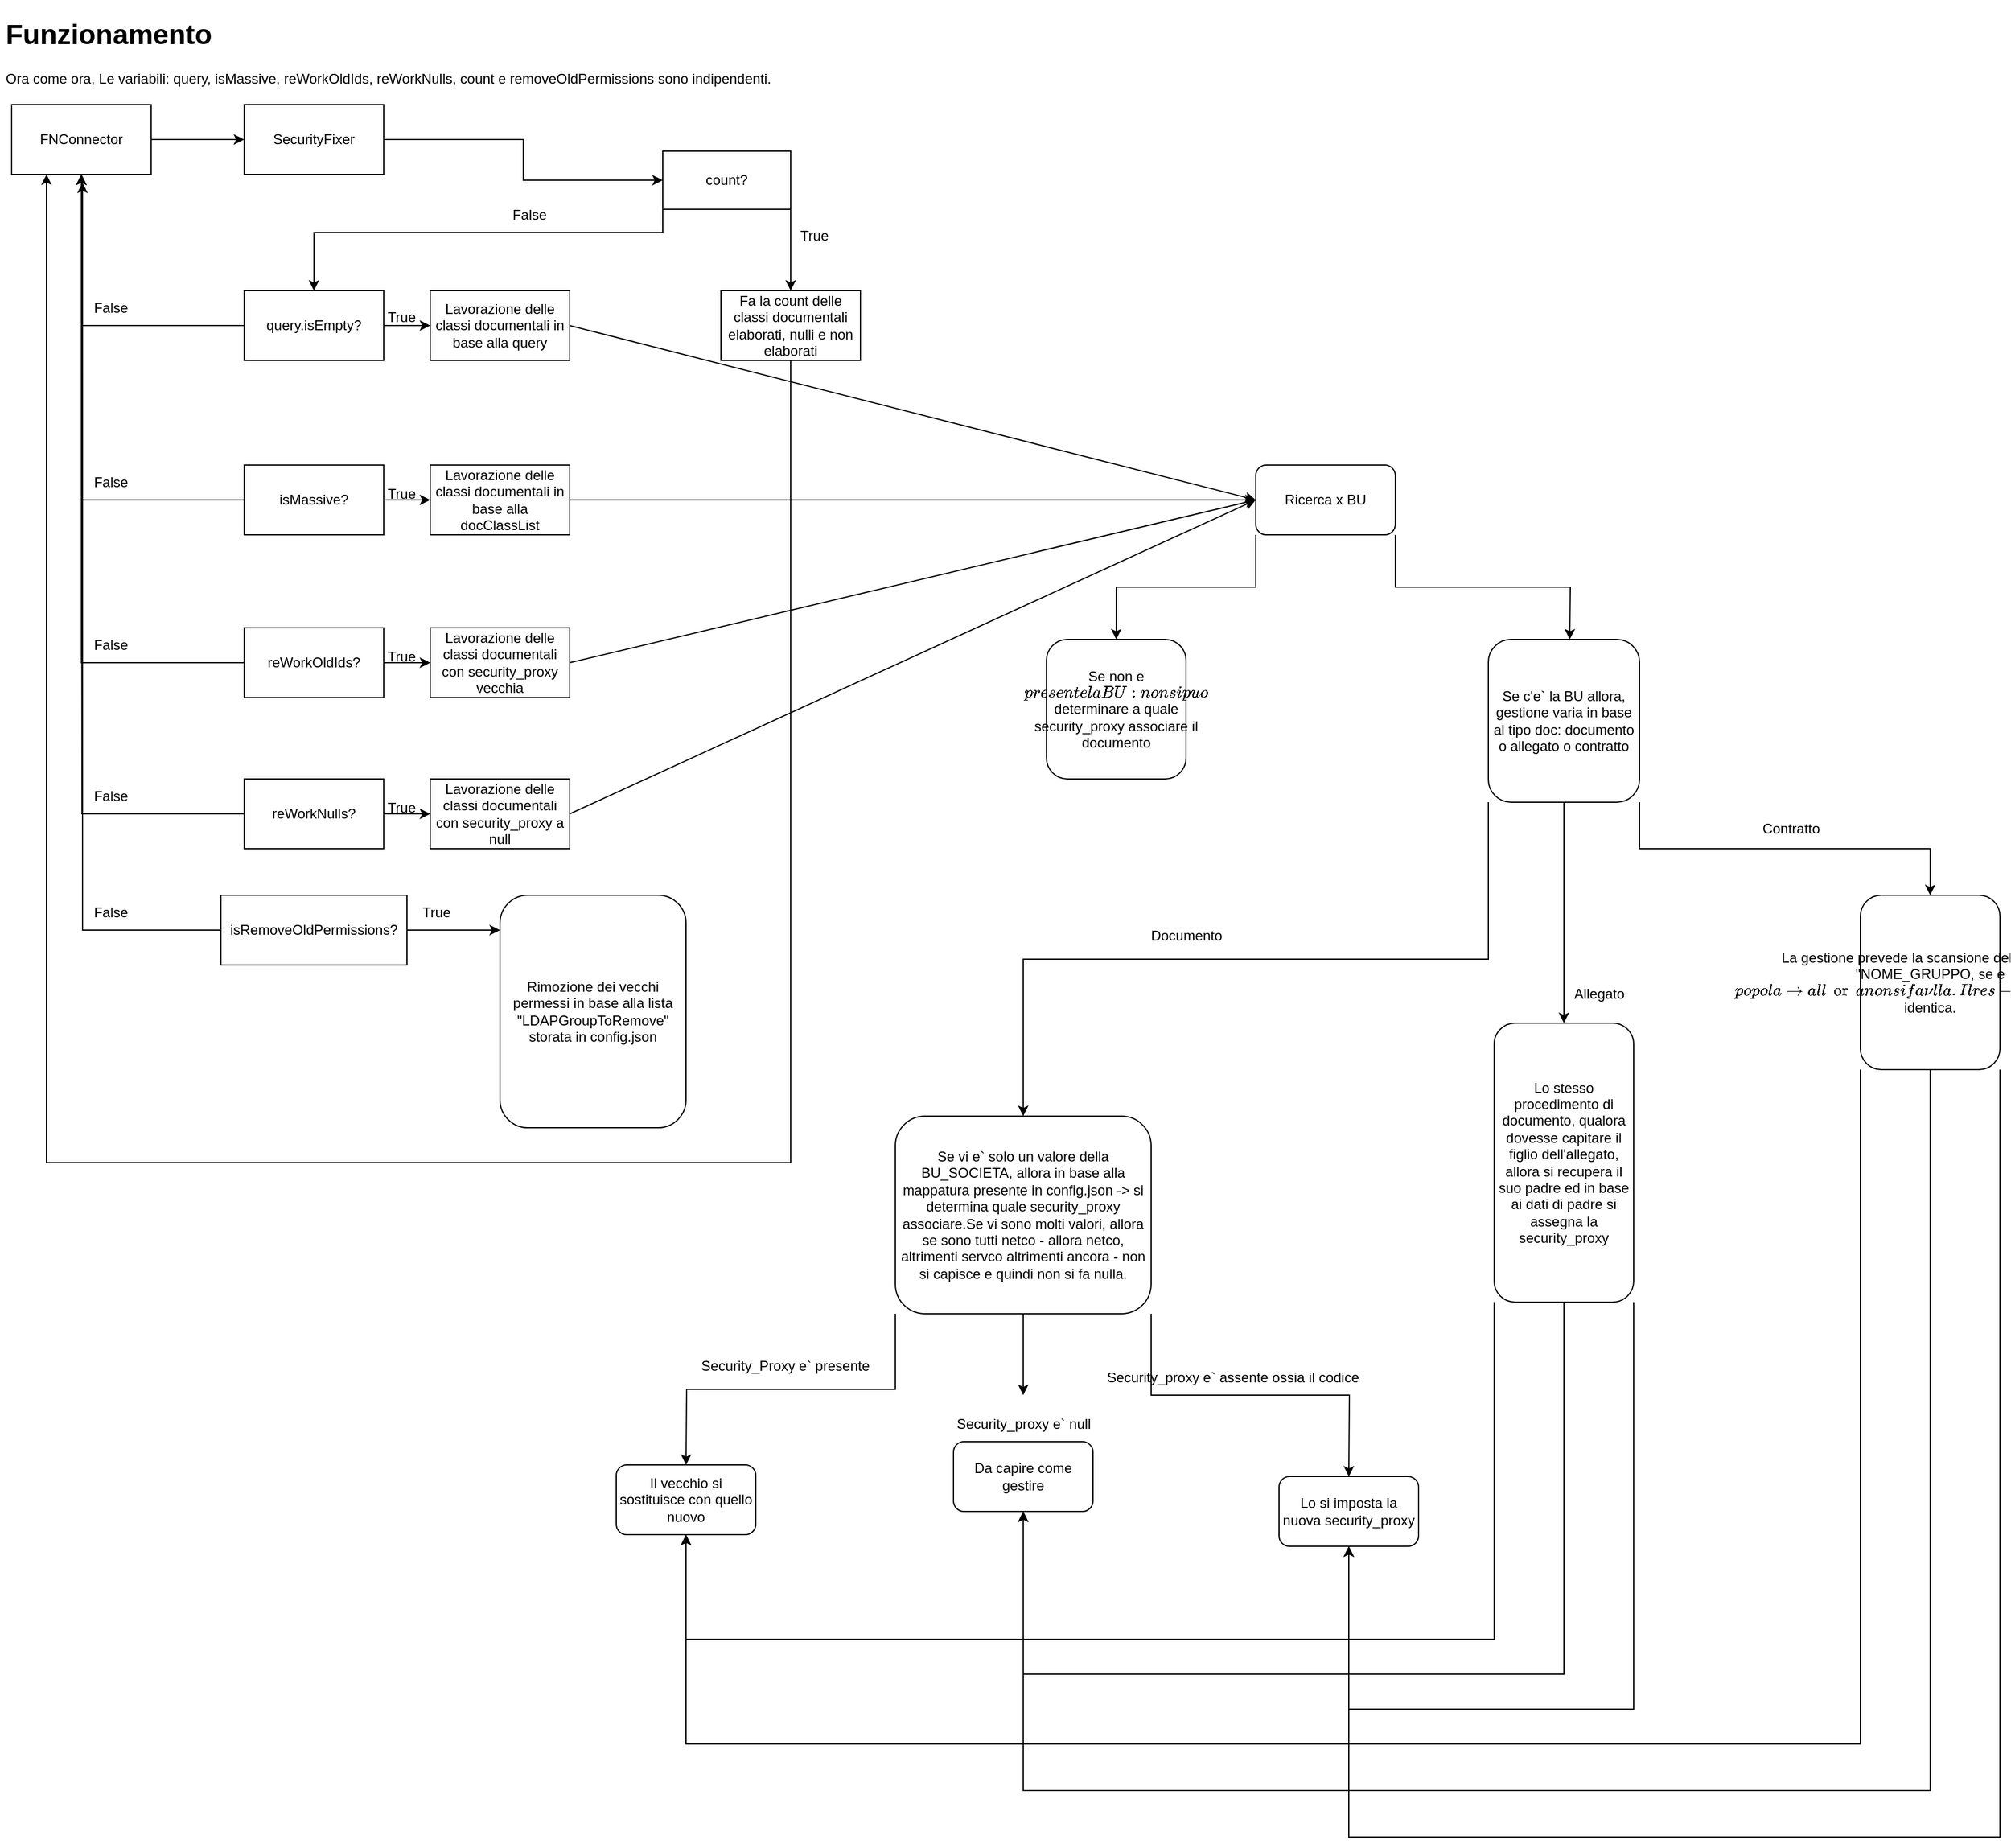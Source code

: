 <mxfile version="24.6.4" type="device">
  <diagram id="C5RBs43oDa-KdzZeNtuy" name="Page-1">
    <mxGraphModel dx="1426" dy="751" grid="1" gridSize="10" guides="1" tooltips="1" connect="1" arrows="1" fold="1" page="1" pageScale="1" pageWidth="3300" pageHeight="4681" math="0" shadow="0">
      <root>
        <mxCell id="WIyWlLk6GJQsqaUBKTNV-0" />
        <mxCell id="WIyWlLk6GJQsqaUBKTNV-1" parent="WIyWlLk6GJQsqaUBKTNV-0" />
        <mxCell id="WIyWlLk6GJQsqaUBKTNV-4" value="Yes" style="rounded=0;html=1;jettySize=auto;orthogonalLoop=1;fontSize=11;endArrow=block;endFill=0;endSize=8;strokeWidth=1;shadow=0;labelBackgroundColor=none;edgeStyle=orthogonalEdgeStyle;" parent="WIyWlLk6GJQsqaUBKTNV-1" edge="1">
          <mxGeometry y="20" relative="1" as="geometry">
            <mxPoint as="offset" />
            <mxPoint x="220.0" y="250" as="sourcePoint" />
          </mxGeometry>
        </mxCell>
        <mxCell id="WIyWlLk6GJQsqaUBKTNV-8" value="No" style="rounded=0;html=1;jettySize=auto;orthogonalLoop=1;fontSize=11;endArrow=block;endFill=0;endSize=8;strokeWidth=1;shadow=0;labelBackgroundColor=none;edgeStyle=orthogonalEdgeStyle;" parent="WIyWlLk6GJQsqaUBKTNV-1" edge="1">
          <mxGeometry x="0.333" y="20" relative="1" as="geometry">
            <mxPoint as="offset" />
            <mxPoint x="220.0" y="370" as="sourcePoint" />
          </mxGeometry>
        </mxCell>
        <mxCell id="WIyWlLk6GJQsqaUBKTNV-9" value="Yes" style="edgeStyle=orthogonalEdgeStyle;rounded=0;html=1;jettySize=auto;orthogonalLoop=1;fontSize=11;endArrow=block;endFill=0;endSize=8;strokeWidth=1;shadow=0;labelBackgroundColor=none;" parent="WIyWlLk6GJQsqaUBKTNV-1" edge="1">
          <mxGeometry y="10" relative="1" as="geometry">
            <mxPoint as="offset" />
            <mxPoint x="270.0" y="330" as="sourcePoint" />
          </mxGeometry>
        </mxCell>
        <mxCell id="0" value="&lt;h1&gt;Funzionamento&lt;/h1&gt;&lt;p&gt;Ora come ora, Le variabili: query, isMassive, reWorkOldIds, reWorkNulls, count e removeOldPermissions sono indipendenti.&lt;/p&gt;" style="text;html=1;strokeColor=none;fillColor=none;spacing=5;spacingTop=-20;whiteSpace=wrap;overflow=hidden;rounded=0;" parent="WIyWlLk6GJQsqaUBKTNV-1" vertex="1">
          <mxGeometry x="10" y="10" width="770" height="120" as="geometry" />
        </mxCell>
        <mxCell id="3" value="" style="edgeStyle=orthogonalEdgeStyle;rounded=0;orthogonalLoop=1;jettySize=auto;html=1;" parent="WIyWlLk6GJQsqaUBKTNV-1" source="1" target="2" edge="1">
          <mxGeometry relative="1" as="geometry" />
        </mxCell>
        <mxCell id="1" value="FNConnector" style="rounded=0;whiteSpace=wrap;html=1;" parent="WIyWlLk6GJQsqaUBKTNV-1" vertex="1">
          <mxGeometry x="20" y="90" width="120" height="60" as="geometry" />
        </mxCell>
        <mxCell id="2JPR-GX0ekPzSGuHzvnp-21" style="edgeStyle=orthogonalEdgeStyle;rounded=0;orthogonalLoop=1;jettySize=auto;html=1;exitX=1;exitY=0.5;exitDx=0;exitDy=0;" parent="WIyWlLk6GJQsqaUBKTNV-1" source="2" target="2JPR-GX0ekPzSGuHzvnp-18" edge="1">
          <mxGeometry relative="1" as="geometry" />
        </mxCell>
        <mxCell id="2" value="SecurityFixer" style="whiteSpace=wrap;html=1;rounded=0;" parent="WIyWlLk6GJQsqaUBKTNV-1" vertex="1">
          <mxGeometry x="220" y="90" width="120" height="60" as="geometry" />
        </mxCell>
        <mxCell id="2JPR-GX0ekPzSGuHzvnp-34" style="edgeStyle=orthogonalEdgeStyle;rounded=0;orthogonalLoop=1;jettySize=auto;html=1;" parent="WIyWlLk6GJQsqaUBKTNV-1" source="4" edge="1">
          <mxGeometry relative="1" as="geometry">
            <mxPoint x="380" y="280" as="targetPoint" />
          </mxGeometry>
        </mxCell>
        <mxCell id="4" value="query.isEmpty?" style="whiteSpace=wrap;html=1;rounded=0;" parent="WIyWlLk6GJQsqaUBKTNV-1" vertex="1">
          <mxGeometry x="220" y="250" width="120" height="60" as="geometry" />
        </mxCell>
        <mxCell id="6" value="" style="endArrow=classic;html=1;rounded=0;entryX=0.5;entryY=1;entryDx=0;entryDy=0;exitX=0;exitY=0.5;exitDx=0;exitDy=0;" parent="WIyWlLk6GJQsqaUBKTNV-1" source="4" target="1" edge="1">
          <mxGeometry width="50" height="50" relative="1" as="geometry">
            <mxPoint x="130" y="290" as="sourcePoint" />
            <mxPoint x="180" y="240" as="targetPoint" />
            <Array as="points">
              <mxPoint x="80" y="280" />
            </Array>
          </mxGeometry>
        </mxCell>
        <mxCell id="2JPR-GX0ekPzSGuHzvnp-41" style="edgeStyle=orthogonalEdgeStyle;rounded=0;orthogonalLoop=1;jettySize=auto;html=1;entryX=0;entryY=0.5;entryDx=0;entryDy=0;" parent="WIyWlLk6GJQsqaUBKTNV-1" source="2JPR-GX0ekPzSGuHzvnp-11" target="2JPR-GX0ekPzSGuHzvnp-38" edge="1">
          <mxGeometry relative="1" as="geometry" />
        </mxCell>
        <mxCell id="2JPR-GX0ekPzSGuHzvnp-11" value="isMassive?" style="rounded=0;whiteSpace=wrap;html=1;" parent="WIyWlLk6GJQsqaUBKTNV-1" vertex="1">
          <mxGeometry x="220" y="400" width="120" height="60" as="geometry" />
        </mxCell>
        <mxCell id="2JPR-GX0ekPzSGuHzvnp-12" value="" style="endArrow=classic;html=1;rounded=0;exitX=0;exitY=0.5;exitDx=0;exitDy=0;entryX=0.5;entryY=1;entryDx=0;entryDy=0;" parent="WIyWlLk6GJQsqaUBKTNV-1" source="2JPR-GX0ekPzSGuHzvnp-11" target="1" edge="1">
          <mxGeometry width="50" height="50" relative="1" as="geometry">
            <mxPoint x="390" y="490" as="sourcePoint" />
            <mxPoint x="79" y="160" as="targetPoint" />
            <Array as="points">
              <mxPoint x="80" y="430" />
            </Array>
          </mxGeometry>
        </mxCell>
        <mxCell id="2JPR-GX0ekPzSGuHzvnp-42" style="edgeStyle=orthogonalEdgeStyle;rounded=0;orthogonalLoop=1;jettySize=auto;html=1;entryX=0;entryY=0.5;entryDx=0;entryDy=0;" parent="WIyWlLk6GJQsqaUBKTNV-1" source="2JPR-GX0ekPzSGuHzvnp-15" target="2JPR-GX0ekPzSGuHzvnp-39" edge="1">
          <mxGeometry relative="1" as="geometry" />
        </mxCell>
        <mxCell id="2JPR-GX0ekPzSGuHzvnp-15" value="reWorkOldIds?" style="rounded=0;whiteSpace=wrap;html=1;" parent="WIyWlLk6GJQsqaUBKTNV-1" vertex="1">
          <mxGeometry x="220" y="540" width="120" height="60" as="geometry" />
        </mxCell>
        <mxCell id="2JPR-GX0ekPzSGuHzvnp-16" value="" style="endArrow=classic;html=1;rounded=0;exitX=0;exitY=0.5;exitDx=0;exitDy=0;entryX=0.5;entryY=1;entryDx=0;entryDy=0;" parent="WIyWlLk6GJQsqaUBKTNV-1" source="2JPR-GX0ekPzSGuHzvnp-15" target="1" edge="1">
          <mxGeometry width="50" height="50" relative="1" as="geometry">
            <mxPoint x="390" y="590" as="sourcePoint" />
            <mxPoint x="80" y="160" as="targetPoint" />
            <Array as="points">
              <mxPoint x="80" y="570" />
            </Array>
          </mxGeometry>
        </mxCell>
        <mxCell id="2JPR-GX0ekPzSGuHzvnp-19" style="edgeStyle=orthogonalEdgeStyle;rounded=0;orthogonalLoop=1;jettySize=auto;html=1;exitX=0;exitY=1;exitDx=0;exitDy=0;entryX=0.5;entryY=0;entryDx=0;entryDy=0;" parent="WIyWlLk6GJQsqaUBKTNV-1" source="2JPR-GX0ekPzSGuHzvnp-18" target="4" edge="1">
          <mxGeometry relative="1" as="geometry">
            <mxPoint x="280" y="200" as="targetPoint" />
            <Array as="points">
              <mxPoint x="580" y="200" />
              <mxPoint x="280" y="200" />
            </Array>
          </mxGeometry>
        </mxCell>
        <mxCell id="2JPR-GX0ekPzSGuHzvnp-22" style="edgeStyle=orthogonalEdgeStyle;rounded=0;orthogonalLoop=1;jettySize=auto;html=1;exitX=1;exitY=1;exitDx=0;exitDy=0;" parent="WIyWlLk6GJQsqaUBKTNV-1" source="2JPR-GX0ekPzSGuHzvnp-18" edge="1">
          <mxGeometry relative="1" as="geometry">
            <mxPoint x="690" y="250" as="targetPoint" />
          </mxGeometry>
        </mxCell>
        <mxCell id="2JPR-GX0ekPzSGuHzvnp-18" value="count?" style="rounded=0;whiteSpace=wrap;html=1;" parent="WIyWlLk6GJQsqaUBKTNV-1" vertex="1">
          <mxGeometry x="580" y="130" width="110" height="50" as="geometry" />
        </mxCell>
        <mxCell id="2JPR-GX0ekPzSGuHzvnp-20" value="False" style="text;html=1;align=center;verticalAlign=middle;resizable=0;points=[];autosize=1;strokeColor=none;fillColor=none;" parent="WIyWlLk6GJQsqaUBKTNV-1" vertex="1">
          <mxGeometry x="440" y="170" width="50" height="30" as="geometry" />
        </mxCell>
        <mxCell id="2JPR-GX0ekPzSGuHzvnp-23" value="Fa la count delle classi documentali elaborati, nulli e non elaborati" style="whiteSpace=wrap;html=1;" parent="WIyWlLk6GJQsqaUBKTNV-1" vertex="1">
          <mxGeometry x="630" y="250" width="120" height="60" as="geometry" />
        </mxCell>
        <mxCell id="2JPR-GX0ekPzSGuHzvnp-24" value="True" style="text;html=1;align=center;verticalAlign=middle;resizable=0;points=[];autosize=1;strokeColor=none;fillColor=none;" parent="WIyWlLk6GJQsqaUBKTNV-1" vertex="1">
          <mxGeometry x="685" y="188" width="50" height="30" as="geometry" />
        </mxCell>
        <mxCell id="2JPR-GX0ekPzSGuHzvnp-28" value="False" style="text;html=1;align=center;verticalAlign=middle;resizable=0;points=[];autosize=1;strokeColor=none;fillColor=none;" parent="WIyWlLk6GJQsqaUBKTNV-1" vertex="1">
          <mxGeometry x="80" y="250" width="50" height="30" as="geometry" />
        </mxCell>
        <mxCell id="2JPR-GX0ekPzSGuHzvnp-29" value="False" style="text;html=1;align=center;verticalAlign=middle;resizable=0;points=[];autosize=1;strokeColor=none;fillColor=none;" parent="WIyWlLk6GJQsqaUBKTNV-1" vertex="1">
          <mxGeometry x="80" y="400" width="50" height="30" as="geometry" />
        </mxCell>
        <mxCell id="2JPR-GX0ekPzSGuHzvnp-30" value="False" style="text;html=1;align=center;verticalAlign=middle;resizable=0;points=[];autosize=1;strokeColor=none;fillColor=none;" parent="WIyWlLk6GJQsqaUBKTNV-1" vertex="1">
          <mxGeometry x="80" y="540" width="50" height="30" as="geometry" />
        </mxCell>
        <mxCell id="2JPR-GX0ekPzSGuHzvnp-32" style="edgeStyle=orthogonalEdgeStyle;rounded=0;orthogonalLoop=1;jettySize=auto;html=1;" parent="WIyWlLk6GJQsqaUBKTNV-1" source="2JPR-GX0ekPzSGuHzvnp-31" edge="1">
          <mxGeometry relative="1" as="geometry">
            <mxPoint x="80.0" y="150" as="targetPoint" />
          </mxGeometry>
        </mxCell>
        <mxCell id="2JPR-GX0ekPzSGuHzvnp-43" style="edgeStyle=orthogonalEdgeStyle;rounded=0;orthogonalLoop=1;jettySize=auto;html=1;entryX=0;entryY=0.5;entryDx=0;entryDy=0;" parent="WIyWlLk6GJQsqaUBKTNV-1" source="2JPR-GX0ekPzSGuHzvnp-31" target="2JPR-GX0ekPzSGuHzvnp-40" edge="1">
          <mxGeometry relative="1" as="geometry" />
        </mxCell>
        <mxCell id="2JPR-GX0ekPzSGuHzvnp-31" value="reWorkNulls?" style="rounded=0;whiteSpace=wrap;html=1;" parent="WIyWlLk6GJQsqaUBKTNV-1" vertex="1">
          <mxGeometry x="220" y="670" width="120" height="60" as="geometry" />
        </mxCell>
        <mxCell id="2JPR-GX0ekPzSGuHzvnp-33" value="False" style="text;html=1;align=center;verticalAlign=middle;resizable=0;points=[];autosize=1;strokeColor=none;fillColor=none;" parent="WIyWlLk6GJQsqaUBKTNV-1" vertex="1">
          <mxGeometry x="80" y="670" width="50" height="30" as="geometry" />
        </mxCell>
        <mxCell id="2JPR-GX0ekPzSGuHzvnp-36" value="Lavorazione delle classi documentali in base alla query" style="whiteSpace=wrap;html=1;" parent="WIyWlLk6GJQsqaUBKTNV-1" vertex="1">
          <mxGeometry x="380" y="250" width="120" height="60" as="geometry" />
        </mxCell>
        <mxCell id="2JPR-GX0ekPzSGuHzvnp-37" value="True" style="text;html=1;align=center;verticalAlign=middle;resizable=0;points=[];autosize=1;strokeColor=none;fillColor=none;" parent="WIyWlLk6GJQsqaUBKTNV-1" vertex="1">
          <mxGeometry x="330" y="258" width="50" height="30" as="geometry" />
        </mxCell>
        <mxCell id="2JPR-GX0ekPzSGuHzvnp-38" value="Lavorazione delle classi documentali in base alla docClassList" style="whiteSpace=wrap;html=1;" parent="WIyWlLk6GJQsqaUBKTNV-1" vertex="1">
          <mxGeometry x="380" y="400" width="120" height="60" as="geometry" />
        </mxCell>
        <mxCell id="2JPR-GX0ekPzSGuHzvnp-39" value="Lavorazione delle classi documentali con security_proxy vecchia" style="whiteSpace=wrap;html=1;" parent="WIyWlLk6GJQsqaUBKTNV-1" vertex="1">
          <mxGeometry x="380" y="540" width="120" height="60" as="geometry" />
        </mxCell>
        <mxCell id="2JPR-GX0ekPzSGuHzvnp-40" value="Lavorazione delle classi documentali con security_proxy a null" style="whiteSpace=wrap;html=1;" parent="WIyWlLk6GJQsqaUBKTNV-1" vertex="1">
          <mxGeometry x="380" y="670" width="120" height="60" as="geometry" />
        </mxCell>
        <mxCell id="2JPR-GX0ekPzSGuHzvnp-44" value="True" style="text;html=1;align=center;verticalAlign=middle;resizable=0;points=[];autosize=1;strokeColor=none;fillColor=none;" parent="WIyWlLk6GJQsqaUBKTNV-1" vertex="1">
          <mxGeometry x="330" y="410" width="50" height="30" as="geometry" />
        </mxCell>
        <mxCell id="2JPR-GX0ekPzSGuHzvnp-45" value="True" style="text;html=1;align=center;verticalAlign=middle;resizable=0;points=[];autosize=1;strokeColor=none;fillColor=none;" parent="WIyWlLk6GJQsqaUBKTNV-1" vertex="1">
          <mxGeometry x="330" y="550" width="50" height="30" as="geometry" />
        </mxCell>
        <mxCell id="2JPR-GX0ekPzSGuHzvnp-46" value="True" style="text;html=1;align=center;verticalAlign=middle;resizable=0;points=[];autosize=1;strokeColor=none;fillColor=none;" parent="WIyWlLk6GJQsqaUBKTNV-1" vertex="1">
          <mxGeometry x="330" y="680" width="50" height="30" as="geometry" />
        </mxCell>
        <mxCell id="7" value="" style="endArrow=classic;html=1;rounded=0;exitX=0.5;exitY=1;exitDx=0;exitDy=0;entryX=0.25;entryY=1;entryDx=0;entryDy=0;" parent="WIyWlLk6GJQsqaUBKTNV-1" source="2JPR-GX0ekPzSGuHzvnp-23" target="1" edge="1">
          <mxGeometry width="50" height="50" relative="1" as="geometry">
            <mxPoint x="700" y="330" as="sourcePoint" />
            <mxPoint x="40" y="800" as="targetPoint" />
            <Array as="points">
              <mxPoint x="690" y="1000" />
              <mxPoint x="50" y="1000" />
            </Array>
          </mxGeometry>
        </mxCell>
        <mxCell id="6mCcBnBt0rLraN_YXRSJ-7" value="" style="endArrow=classic;html=1;rounded=0;exitX=1;exitY=0.5;exitDx=0;exitDy=0;" parent="WIyWlLk6GJQsqaUBKTNV-1" source="2JPR-GX0ekPzSGuHzvnp-36" edge="1">
          <mxGeometry width="50" height="50" relative="1" as="geometry">
            <mxPoint x="770" y="490" as="sourcePoint" />
            <mxPoint x="1090" y="430" as="targetPoint" />
          </mxGeometry>
        </mxCell>
        <mxCell id="6mCcBnBt0rLraN_YXRSJ-8" value="" style="endArrow=classic;html=1;rounded=0;exitX=1;exitY=0.5;exitDx=0;exitDy=0;entryX=0;entryY=0.5;entryDx=0;entryDy=0;" parent="WIyWlLk6GJQsqaUBKTNV-1" source="2JPR-GX0ekPzSGuHzvnp-38" target="6mCcBnBt0rLraN_YXRSJ-11" edge="1">
          <mxGeometry width="50" height="50" relative="1" as="geometry">
            <mxPoint x="770" y="490" as="sourcePoint" />
            <mxPoint x="820" y="440" as="targetPoint" />
          </mxGeometry>
        </mxCell>
        <mxCell id="6mCcBnBt0rLraN_YXRSJ-9" value="" style="endArrow=classic;html=1;rounded=0;exitX=1;exitY=0.5;exitDx=0;exitDy=0;" parent="WIyWlLk6GJQsqaUBKTNV-1" source="2JPR-GX0ekPzSGuHzvnp-39" edge="1">
          <mxGeometry width="50" height="50" relative="1" as="geometry">
            <mxPoint x="770" y="490" as="sourcePoint" />
            <mxPoint x="1090" y="430" as="targetPoint" />
          </mxGeometry>
        </mxCell>
        <mxCell id="6mCcBnBt0rLraN_YXRSJ-10" value="" style="endArrow=classic;html=1;rounded=0;exitX=1;exitY=0.5;exitDx=0;exitDy=0;entryX=0;entryY=0.5;entryDx=0;entryDy=0;" parent="WIyWlLk6GJQsqaUBKTNV-1" source="2JPR-GX0ekPzSGuHzvnp-40" target="6mCcBnBt0rLraN_YXRSJ-11" edge="1">
          <mxGeometry width="50" height="50" relative="1" as="geometry">
            <mxPoint x="770" y="490" as="sourcePoint" />
            <mxPoint x="820" y="440" as="targetPoint" />
          </mxGeometry>
        </mxCell>
        <mxCell id="6mCcBnBt0rLraN_YXRSJ-12" style="edgeStyle=orthogonalEdgeStyle;rounded=0;orthogonalLoop=1;jettySize=auto;html=1;exitX=1;exitY=1;exitDx=0;exitDy=0;" parent="WIyWlLk6GJQsqaUBKTNV-1" source="6mCcBnBt0rLraN_YXRSJ-11" edge="1">
          <mxGeometry relative="1" as="geometry">
            <mxPoint x="1360" y="550" as="targetPoint" />
          </mxGeometry>
        </mxCell>
        <mxCell id="6mCcBnBt0rLraN_YXRSJ-13" style="edgeStyle=orthogonalEdgeStyle;rounded=0;orthogonalLoop=1;jettySize=auto;html=1;exitX=0;exitY=1;exitDx=0;exitDy=0;" parent="WIyWlLk6GJQsqaUBKTNV-1" source="6mCcBnBt0rLraN_YXRSJ-11" target="6mCcBnBt0rLraN_YXRSJ-14" edge="1">
          <mxGeometry relative="1" as="geometry">
            <mxPoint x="970" y="560" as="targetPoint" />
          </mxGeometry>
        </mxCell>
        <mxCell id="6mCcBnBt0rLraN_YXRSJ-11" value="Ricerca x BU" style="rounded=1;whiteSpace=wrap;html=1;" parent="WIyWlLk6GJQsqaUBKTNV-1" vertex="1">
          <mxGeometry x="1090" y="400" width="120" height="60" as="geometry" />
        </mxCell>
        <mxCell id="6mCcBnBt0rLraN_YXRSJ-14" value="Se non e` presente la BU: non si puo` determinare a quale security_proxy associare il documento" style="rounded=1;whiteSpace=wrap;html=1;" parent="WIyWlLk6GJQsqaUBKTNV-1" vertex="1">
          <mxGeometry x="910" y="550" width="120" height="120" as="geometry" />
        </mxCell>
        <mxCell id="6mCcBnBt0rLraN_YXRSJ-16" style="edgeStyle=orthogonalEdgeStyle;rounded=0;orthogonalLoop=1;jettySize=auto;html=1;exitX=0;exitY=1;exitDx=0;exitDy=0;entryX=0.5;entryY=0;entryDx=0;entryDy=0;" parent="WIyWlLk6GJQsqaUBKTNV-1" source="6mCcBnBt0rLraN_YXRSJ-15" target="6mCcBnBt0rLraN_YXRSJ-18" edge="1">
          <mxGeometry relative="1" as="geometry">
            <mxPoint x="1040" y="800" as="targetPoint" />
          </mxGeometry>
        </mxCell>
        <mxCell id="6mCcBnBt0rLraN_YXRSJ-20" style="edgeStyle=orthogonalEdgeStyle;rounded=0;orthogonalLoop=1;jettySize=auto;html=1;exitX=1;exitY=1;exitDx=0;exitDy=0;" parent="WIyWlLk6GJQsqaUBKTNV-1" source="6mCcBnBt0rLraN_YXRSJ-15" target="6mCcBnBt0rLraN_YXRSJ-21" edge="1">
          <mxGeometry relative="1" as="geometry">
            <mxPoint x="1670" y="800" as="targetPoint" />
          </mxGeometry>
        </mxCell>
        <mxCell id="6mCcBnBt0rLraN_YXRSJ-32" style="edgeStyle=orthogonalEdgeStyle;rounded=0;orthogonalLoop=1;jettySize=auto;html=1;exitX=0.5;exitY=1;exitDx=0;exitDy=0;" parent="WIyWlLk6GJQsqaUBKTNV-1" source="6mCcBnBt0rLraN_YXRSJ-15" edge="1">
          <mxGeometry relative="1" as="geometry">
            <mxPoint x="1355" y="880" as="targetPoint" />
          </mxGeometry>
        </mxCell>
        <mxCell id="6mCcBnBt0rLraN_YXRSJ-15" value="Se c&#39;e` la BU allora, gestione varia in base al tipo doc: documento o allegato o contratto" style="rounded=1;whiteSpace=wrap;html=1;" parent="WIyWlLk6GJQsqaUBKTNV-1" vertex="1">
          <mxGeometry x="1290" y="550" width="130" height="140" as="geometry" />
        </mxCell>
        <mxCell id="6mCcBnBt0rLraN_YXRSJ-23" style="edgeStyle=orthogonalEdgeStyle;rounded=0;orthogonalLoop=1;jettySize=auto;html=1;exitX=0;exitY=1;exitDx=0;exitDy=0;" parent="WIyWlLk6GJQsqaUBKTNV-1" source="6mCcBnBt0rLraN_YXRSJ-18" edge="1">
          <mxGeometry relative="1" as="geometry">
            <mxPoint x="600" y="1260" as="targetPoint" />
          </mxGeometry>
        </mxCell>
        <mxCell id="6mCcBnBt0rLraN_YXRSJ-26" style="edgeStyle=orthogonalEdgeStyle;rounded=0;orthogonalLoop=1;jettySize=auto;html=1;exitX=0.5;exitY=1;exitDx=0;exitDy=0;" parent="WIyWlLk6GJQsqaUBKTNV-1" source="6mCcBnBt0rLraN_YXRSJ-18" edge="1">
          <mxGeometry relative="1" as="geometry">
            <mxPoint x="890" y="1200" as="targetPoint" />
          </mxGeometry>
        </mxCell>
        <mxCell id="6mCcBnBt0rLraN_YXRSJ-29" style="edgeStyle=orthogonalEdgeStyle;rounded=0;orthogonalLoop=1;jettySize=auto;html=1;exitX=1;exitY=1;exitDx=0;exitDy=0;" parent="WIyWlLk6GJQsqaUBKTNV-1" source="6mCcBnBt0rLraN_YXRSJ-18" edge="1">
          <mxGeometry relative="1" as="geometry">
            <mxPoint x="1170" y="1270" as="targetPoint" />
          </mxGeometry>
        </mxCell>
        <mxCell id="6mCcBnBt0rLraN_YXRSJ-18" value="Se vi e` solo un valore della BU_SOCIETA, allora in base alla mappatura presente in config.json -&amp;gt; si determina quale security_proxy associare.Se vi sono molti valori, allora se sono tutti netco - allora netco, altrimenti servco altrimenti ancora - non si capisce e quindi non si fa nulla." style="rounded=1;whiteSpace=wrap;html=1;" parent="WIyWlLk6GJQsqaUBKTNV-1" vertex="1">
          <mxGeometry x="780" y="960" width="220" height="170" as="geometry" />
        </mxCell>
        <mxCell id="6mCcBnBt0rLraN_YXRSJ-19" value="Documento" style="text;html=1;align=center;verticalAlign=middle;resizable=0;points=[];autosize=1;strokeColor=none;fillColor=none;" parent="WIyWlLk6GJQsqaUBKTNV-1" vertex="1">
          <mxGeometry x="990" y="790" width="80" height="30" as="geometry" />
        </mxCell>
        <mxCell id="6mCcBnBt0rLraN_YXRSJ-40" style="edgeStyle=orthogonalEdgeStyle;rounded=0;orthogonalLoop=1;jettySize=auto;html=1;exitX=0;exitY=1;exitDx=0;exitDy=0;" parent="WIyWlLk6GJQsqaUBKTNV-1" source="6mCcBnBt0rLraN_YXRSJ-21" edge="1">
          <mxGeometry relative="1" as="geometry">
            <mxPoint x="600" y="1320" as="targetPoint" />
            <Array as="points">
              <mxPoint x="1610" y="1500" />
              <mxPoint x="600" y="1500" />
            </Array>
          </mxGeometry>
        </mxCell>
        <mxCell id="6mCcBnBt0rLraN_YXRSJ-42" style="edgeStyle=orthogonalEdgeStyle;rounded=0;orthogonalLoop=1;jettySize=auto;html=1;exitX=1;exitY=1;exitDx=0;exitDy=0;entryX=0.5;entryY=1;entryDx=0;entryDy=0;" parent="WIyWlLk6GJQsqaUBKTNV-1" source="6mCcBnBt0rLraN_YXRSJ-21" target="6mCcBnBt0rLraN_YXRSJ-30" edge="1">
          <mxGeometry relative="1" as="geometry">
            <Array as="points">
              <mxPoint x="1730" y="1580" />
              <mxPoint x="1170" y="1580" />
            </Array>
          </mxGeometry>
        </mxCell>
        <mxCell id="6mCcBnBt0rLraN_YXRSJ-21" value="La gestione prevede la scansione della variabile &quot;NOME_GRUPPO, se e` popolato allora non si fa nulla. Il resto della gestione e` identica." style="rounded=1;whiteSpace=wrap;html=1;" parent="WIyWlLk6GJQsqaUBKTNV-1" vertex="1">
          <mxGeometry x="1610" y="770" width="120" height="150" as="geometry" />
        </mxCell>
        <mxCell id="6mCcBnBt0rLraN_YXRSJ-22" value="Contratto" style="text;html=1;align=center;verticalAlign=middle;resizable=0;points=[];autosize=1;strokeColor=none;fillColor=none;" parent="WIyWlLk6GJQsqaUBKTNV-1" vertex="1">
          <mxGeometry x="1515" y="698" width="70" height="30" as="geometry" />
        </mxCell>
        <mxCell id="6mCcBnBt0rLraN_YXRSJ-24" value="Security_Proxy e` presente" style="text;html=1;align=center;verticalAlign=middle;resizable=0;points=[];autosize=1;strokeColor=none;fillColor=none;" parent="WIyWlLk6GJQsqaUBKTNV-1" vertex="1">
          <mxGeometry x="600" y="1160" width="170" height="30" as="geometry" />
        </mxCell>
        <mxCell id="6mCcBnBt0rLraN_YXRSJ-25" value="Il vecchio si sostituisce con quello nuovo" style="rounded=1;whiteSpace=wrap;html=1;" parent="WIyWlLk6GJQsqaUBKTNV-1" vertex="1">
          <mxGeometry x="540" y="1260" width="120" height="60" as="geometry" />
        </mxCell>
        <mxCell id="6mCcBnBt0rLraN_YXRSJ-27" value="Da capire come gestire" style="rounded=1;whiteSpace=wrap;html=1;" parent="WIyWlLk6GJQsqaUBKTNV-1" vertex="1">
          <mxGeometry x="830" y="1240" width="120" height="60" as="geometry" />
        </mxCell>
        <mxCell id="6mCcBnBt0rLraN_YXRSJ-28" value="Security_proxy e` null" style="text;html=1;align=center;verticalAlign=middle;resizable=0;points=[];autosize=1;strokeColor=none;fillColor=none;" parent="WIyWlLk6GJQsqaUBKTNV-1" vertex="1">
          <mxGeometry x="820" y="1210" width="140" height="30" as="geometry" />
        </mxCell>
        <mxCell id="6mCcBnBt0rLraN_YXRSJ-30" value="Lo si imposta la nuova security_proxy" style="rounded=1;whiteSpace=wrap;html=1;" parent="WIyWlLk6GJQsqaUBKTNV-1" vertex="1">
          <mxGeometry x="1110" y="1270" width="120" height="60" as="geometry" />
        </mxCell>
        <mxCell id="6mCcBnBt0rLraN_YXRSJ-31" value="Security_proxy e` assente ossia il codice" style="text;html=1;align=center;verticalAlign=middle;resizable=0;points=[];autosize=1;strokeColor=none;fillColor=none;" parent="WIyWlLk6GJQsqaUBKTNV-1" vertex="1">
          <mxGeometry x="950" y="1170" width="240" height="30" as="geometry" />
        </mxCell>
        <mxCell id="6mCcBnBt0rLraN_YXRSJ-33" value="Allegato" style="text;html=1;align=center;verticalAlign=middle;resizable=0;points=[];autosize=1;strokeColor=none;fillColor=none;" parent="WIyWlLk6GJQsqaUBKTNV-1" vertex="1">
          <mxGeometry x="1350" y="840" width="70" height="30" as="geometry" />
        </mxCell>
        <mxCell id="6mCcBnBt0rLraN_YXRSJ-39" style="edgeStyle=orthogonalEdgeStyle;rounded=0;orthogonalLoop=1;jettySize=auto;html=1;exitX=1;exitY=1;exitDx=0;exitDy=0;entryX=0.5;entryY=1;entryDx=0;entryDy=0;" parent="WIyWlLk6GJQsqaUBKTNV-1" source="6mCcBnBt0rLraN_YXRSJ-35" target="6mCcBnBt0rLraN_YXRSJ-30" edge="1">
          <mxGeometry relative="1" as="geometry">
            <mxPoint x="1415" y="1490" as="targetPoint" />
            <Array as="points">
              <mxPoint x="1415" y="1470" />
              <mxPoint x="1170" y="1470" />
            </Array>
          </mxGeometry>
        </mxCell>
        <mxCell id="6mCcBnBt0rLraN_YXRSJ-35" value="Lo stesso procedimento di documento, qualora dovesse capitare il figlio dell&#39;allegato, allora si recupera il suo padre ed in base ai dati di padre si assegna la security_proxy" style="rounded=1;whiteSpace=wrap;html=1;" parent="WIyWlLk6GJQsqaUBKTNV-1" vertex="1">
          <mxGeometry x="1295" y="880" width="120" height="240" as="geometry" />
        </mxCell>
        <mxCell id="6mCcBnBt0rLraN_YXRSJ-37" value="" style="endArrow=classic;html=1;rounded=0;exitX=0;exitY=1;exitDx=0;exitDy=0;entryX=0.5;entryY=1;entryDx=0;entryDy=0;" parent="WIyWlLk6GJQsqaUBKTNV-1" source="6mCcBnBt0rLraN_YXRSJ-35" target="6mCcBnBt0rLraN_YXRSJ-25" edge="1">
          <mxGeometry width="50" height="50" relative="1" as="geometry">
            <mxPoint x="1560" y="1140" as="sourcePoint" />
            <mxPoint x="1295" y="1360" as="targetPoint" />
            <Array as="points">
              <mxPoint x="1295" y="1410" />
              <mxPoint x="600" y="1410" />
            </Array>
          </mxGeometry>
        </mxCell>
        <mxCell id="6mCcBnBt0rLraN_YXRSJ-38" value="" style="endArrow=classic;html=1;rounded=0;exitX=0.5;exitY=1;exitDx=0;exitDy=0;entryX=0.5;entryY=1;entryDx=0;entryDy=0;" parent="WIyWlLk6GJQsqaUBKTNV-1" source="6mCcBnBt0rLraN_YXRSJ-35" target="6mCcBnBt0rLraN_YXRSJ-27" edge="1">
          <mxGeometry width="50" height="50" relative="1" as="geometry">
            <mxPoint x="1560" y="1140" as="sourcePoint" />
            <mxPoint x="880" y="1450" as="targetPoint" />
            <Array as="points">
              <mxPoint x="1355" y="1440" />
              <mxPoint x="890" y="1440" />
            </Array>
          </mxGeometry>
        </mxCell>
        <mxCell id="6mCcBnBt0rLraN_YXRSJ-41" style="edgeStyle=orthogonalEdgeStyle;rounded=0;orthogonalLoop=1;jettySize=auto;html=1;exitX=0.5;exitY=1;exitDx=0;exitDy=0;entryX=0.5;entryY=1;entryDx=0;entryDy=0;" parent="WIyWlLk6GJQsqaUBKTNV-1" source="6mCcBnBt0rLraN_YXRSJ-21" target="6mCcBnBt0rLraN_YXRSJ-27" edge="1">
          <mxGeometry relative="1" as="geometry">
            <mxPoint x="890" y="1310" as="targetPoint" />
            <Array as="points">
              <mxPoint x="1670" y="1540" />
              <mxPoint x="890" y="1540" />
            </Array>
          </mxGeometry>
        </mxCell>
        <mxCell id="dqf9GJJD2OoVoc2IY6Jt-8" style="edgeStyle=orthogonalEdgeStyle;rounded=0;orthogonalLoop=1;jettySize=auto;html=1;exitX=1;exitY=0.5;exitDx=0;exitDy=0;" edge="1" parent="WIyWlLk6GJQsqaUBKTNV-1" source="dqf9GJJD2OoVoc2IY6Jt-7">
          <mxGeometry relative="1" as="geometry">
            <mxPoint x="440" y="800" as="targetPoint" />
          </mxGeometry>
        </mxCell>
        <mxCell id="dqf9GJJD2OoVoc2IY6Jt-10" style="edgeStyle=orthogonalEdgeStyle;rounded=0;orthogonalLoop=1;jettySize=auto;html=1;exitX=0;exitY=0.5;exitDx=0;exitDy=0;entryX=0.508;entryY=1.117;entryDx=0;entryDy=0;entryPerimeter=0;" edge="1" parent="WIyWlLk6GJQsqaUBKTNV-1" source="dqf9GJJD2OoVoc2IY6Jt-7" target="1">
          <mxGeometry relative="1" as="geometry">
            <mxPoint x="80" y="800" as="targetPoint" />
          </mxGeometry>
        </mxCell>
        <mxCell id="dqf9GJJD2OoVoc2IY6Jt-7" value="isRemoveOldPermissions?" style="rounded=0;whiteSpace=wrap;html=1;" vertex="1" parent="WIyWlLk6GJQsqaUBKTNV-1">
          <mxGeometry x="200" y="770" width="160" height="60" as="geometry" />
        </mxCell>
        <mxCell id="dqf9GJJD2OoVoc2IY6Jt-9" value="True" style="text;html=1;align=center;verticalAlign=middle;resizable=0;points=[];autosize=1;strokeColor=none;fillColor=none;" vertex="1" parent="WIyWlLk6GJQsqaUBKTNV-1">
          <mxGeometry x="360" y="770" width="50" height="30" as="geometry" />
        </mxCell>
        <mxCell id="dqf9GJJD2OoVoc2IY6Jt-11" value="False" style="text;html=1;align=center;verticalAlign=middle;resizable=0;points=[];autosize=1;strokeColor=none;fillColor=none;" vertex="1" parent="WIyWlLk6GJQsqaUBKTNV-1">
          <mxGeometry x="80" y="770" width="50" height="30" as="geometry" />
        </mxCell>
        <mxCell id="dqf9GJJD2OoVoc2IY6Jt-12" value="Rimozione dei vecchi permessi in base alla lista &quot;LDAPGroupToRemove&quot; storata in config.json" style="rounded=1;whiteSpace=wrap;html=1;" vertex="1" parent="WIyWlLk6GJQsqaUBKTNV-1">
          <mxGeometry x="440" y="770" width="160" height="200" as="geometry" />
        </mxCell>
      </root>
    </mxGraphModel>
  </diagram>
</mxfile>
